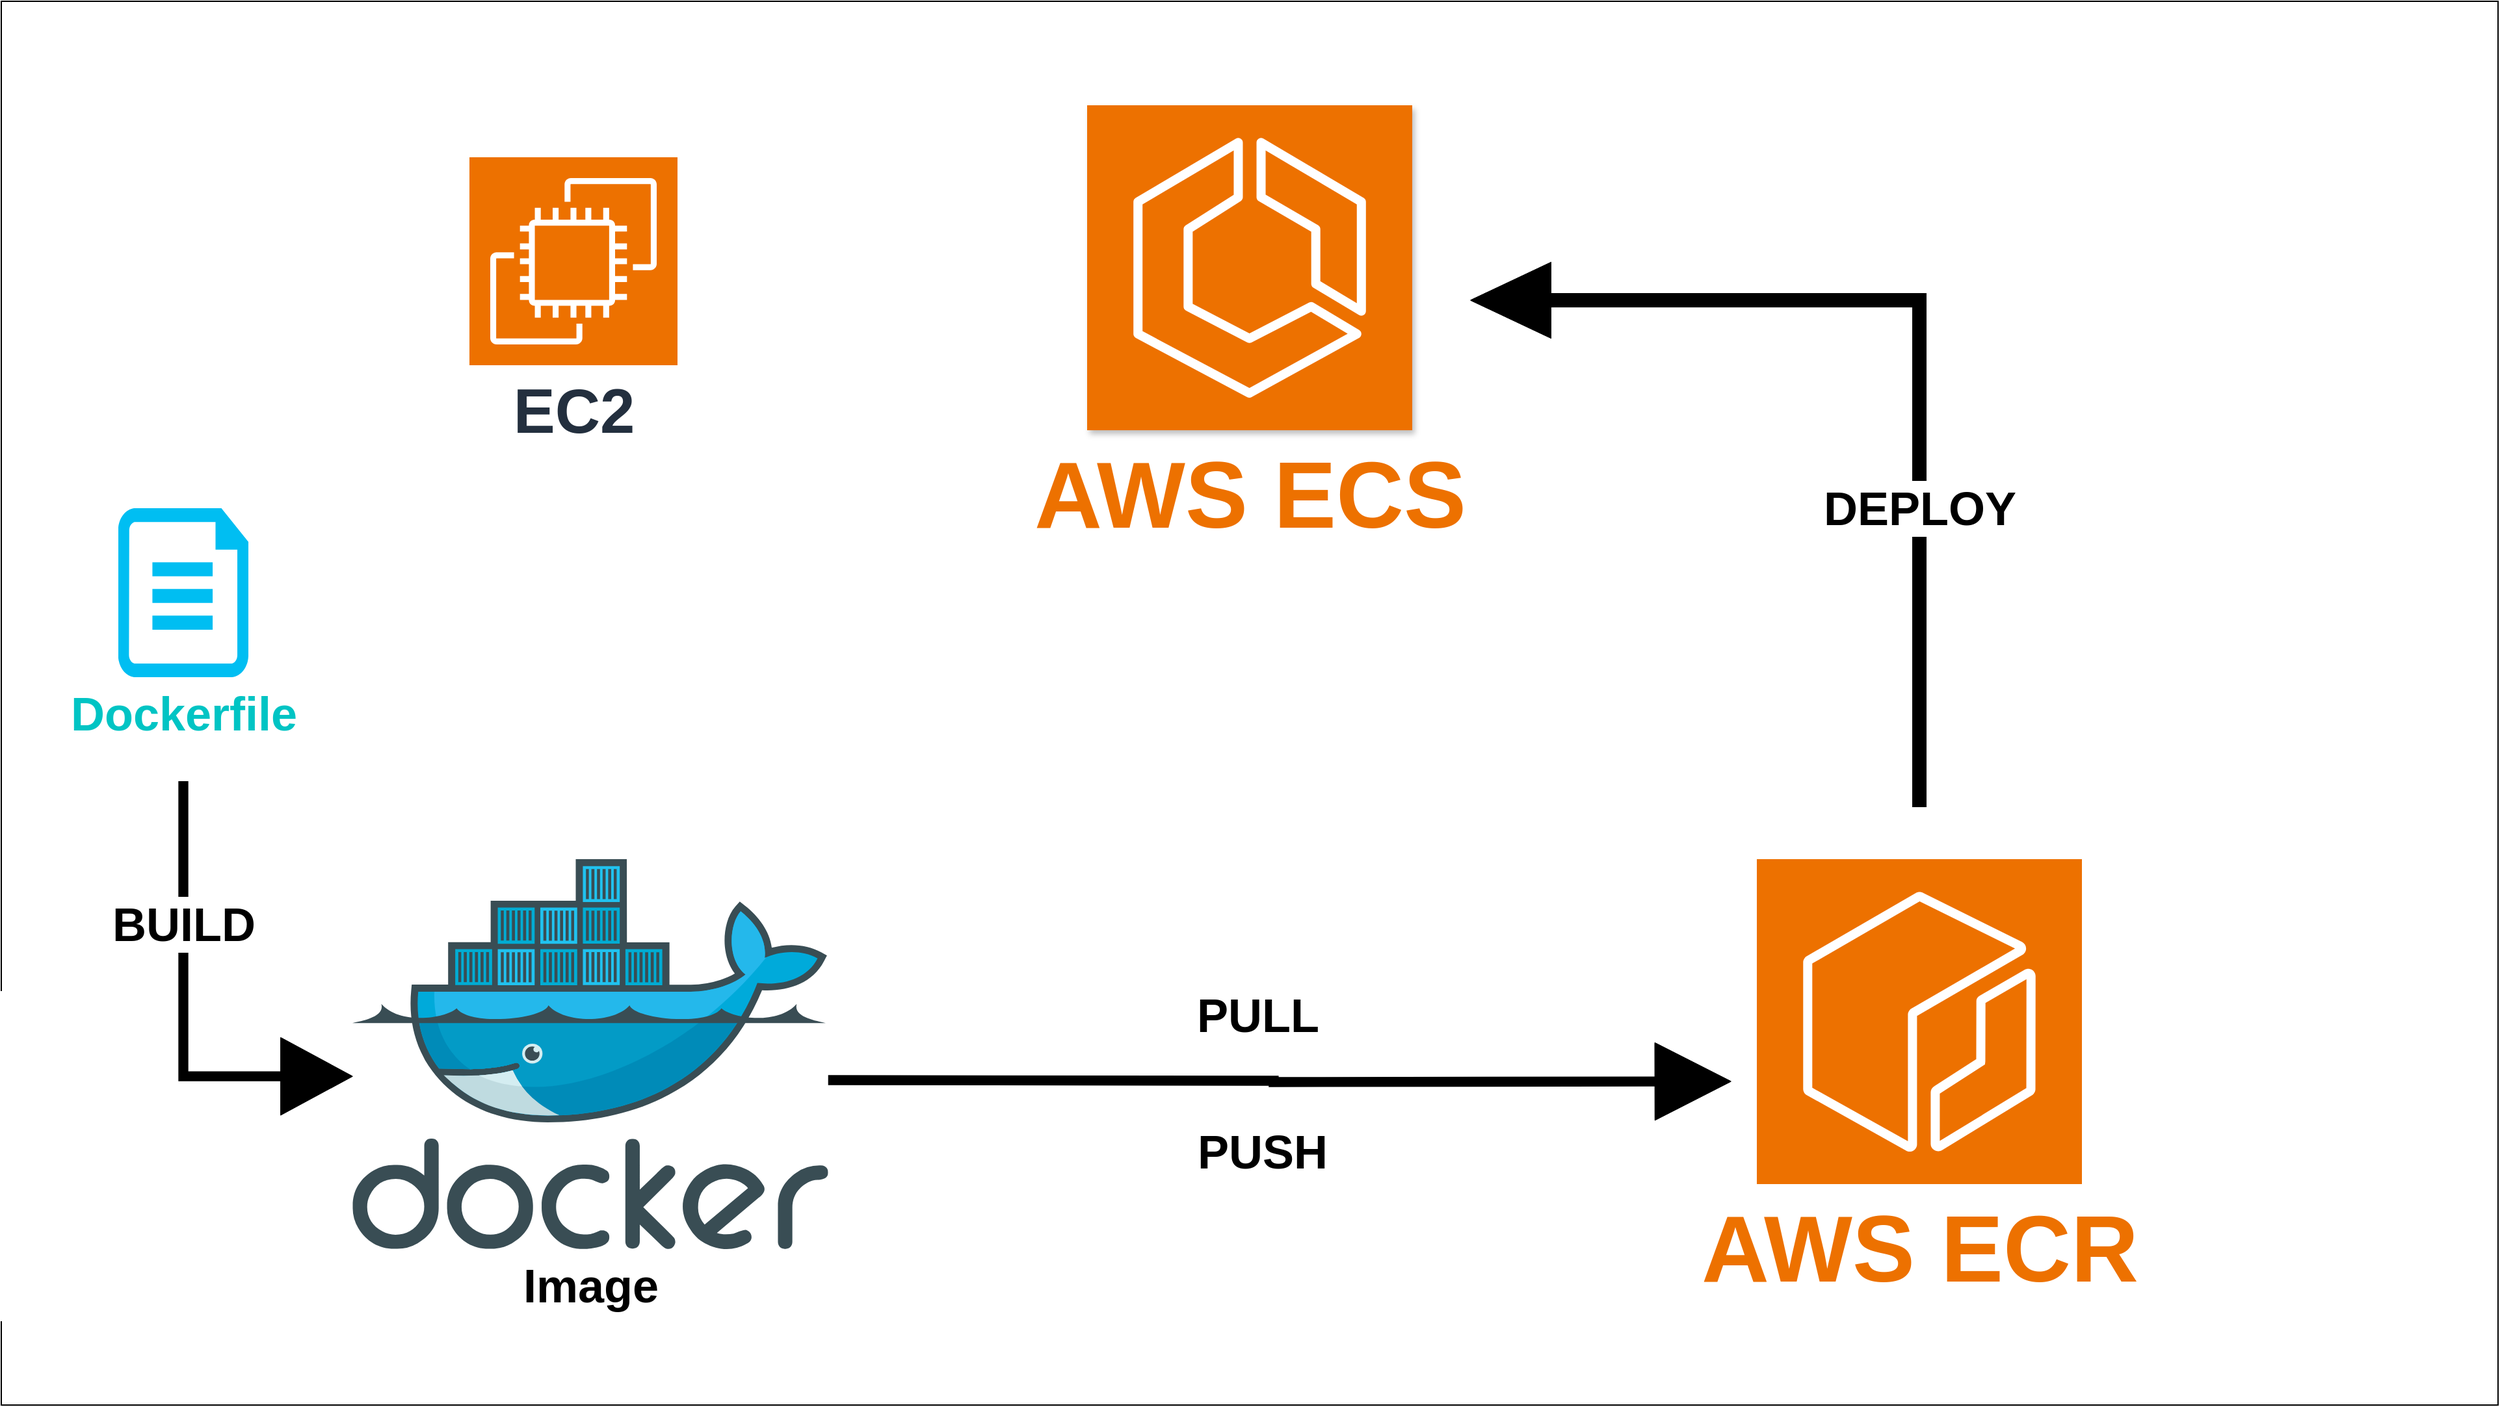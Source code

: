 <mxfile version="22.1.16" type="device">
  <diagram name="Page-1" id="R57GkpWhcWK4TwupoZsG">
    <mxGraphModel dx="1785" dy="2095" grid="1" gridSize="10" guides="1" tooltips="1" connect="1" arrows="1" fold="1" page="1" pageScale="1" pageWidth="827" pageHeight="1169" math="0" shadow="0">
      <root>
        <mxCell id="0" />
        <mxCell id="1" parent="0" />
        <mxCell id="ClodR41BTh2640jMFe-s-1" value="" style="whiteSpace=wrap;html=1;fillColor=#FFFFFF;" parent="1" vertex="1">
          <mxGeometry x="40" y="280" width="1920" height="1080" as="geometry" />
        </mxCell>
        <mxCell id="ClodR41BTh2640jMFe-s-2" value="&lt;font color=&quot;#ed7100&quot; style=&quot;font-size: 72px;&quot;&gt;&lt;b style=&quot;&quot;&gt;AWS ECS&lt;/b&gt;&lt;/font&gt;" style="sketch=0;points=[[0,0,0],[0.25,0,0],[0.5,0,0],[0.75,0,0],[1,0,0],[0,1,0],[0.25,1,0],[0.5,1,0],[0.75,1,0],[1,1,0],[0,0.25,0],[0,0.5,0],[0,0.75,0],[1,0.25,0],[1,0.5,0],[1,0.75,0]];outlineConnect=0;fontColor=#232F3E;fillColor=#ED7100;strokeColor=#ffffff;dashed=0;verticalLabelPosition=bottom;verticalAlign=top;align=center;html=1;fontSize=12;fontStyle=0;aspect=fixed;shape=mxgraph.aws4.resourceIcon;resIcon=mxgraph.aws4.ecs;shadow=1;" parent="1" vertex="1">
          <mxGeometry x="875" y="360" width="250" height="250" as="geometry" />
        </mxCell>
        <mxCell id="ClodR41BTh2640jMFe-s-11" value="&lt;b style=&quot;&quot;&gt;&lt;font style=&quot;font-size: 36px;&quot;&gt;Image&lt;/font&gt;&lt;/b&gt;" style="image;sketch=0;aspect=fixed;html=1;points=[];align=center;fontSize=12;image=img/lib/mscae/Docker.svg;" parent="1" vertex="1">
          <mxGeometry x="310" y="940" width="365.85" height="300" as="geometry" />
        </mxCell>
        <mxCell id="ClodR41BTh2640jMFe-s-12" value="&lt;font color=&quot;#ed7100&quot; style=&quot;font-size: 72px;&quot;&gt;&lt;b&gt;AWS ECR&lt;/b&gt;&lt;/font&gt;" style="sketch=0;points=[[0,0,0],[0.25,0,0],[0.5,0,0],[0.75,0,0],[1,0,0],[0,1,0],[0.25,1,0],[0.5,1,0],[0.75,1,0],[1,1,0],[0,0.25,0],[0,0.5,0],[0,0.75,0],[1,0.25,0],[1,0.5,0],[1,0.75,0]];outlineConnect=0;fontColor=#232F3E;fillColor=#ED7100;strokeColor=#ffffff;dashed=0;verticalLabelPosition=bottom;verticalAlign=top;align=center;html=1;fontSize=12;fontStyle=0;aspect=fixed;shape=mxgraph.aws4.resourceIcon;resIcon=mxgraph.aws4.ecr;" parent="1" vertex="1">
          <mxGeometry x="1390" y="940" width="250" height="250" as="geometry" />
        </mxCell>
        <mxCell id="ClodR41BTh2640jMFe-s-13" value="&lt;font color=&quot;#00c4c4&quot; style=&quot;font-size: 36px;&quot;&gt;&lt;b style=&quot;&quot;&gt;Dockerfile&lt;/b&gt;&lt;/font&gt;" style="verticalLabelPosition=bottom;html=1;verticalAlign=top;align=center;strokeColor=none;fillColor=#00BEF2;shape=mxgraph.azure.cloud_services_configuration_file;pointerEvents=1;" parent="1" vertex="1">
          <mxGeometry x="130" y="670" width="100" height="130" as="geometry" />
        </mxCell>
        <mxCell id="ClodR41BTh2640jMFe-s-24" value="&lt;font style=&quot;font-size: 36px;&quot;&gt;&lt;b&gt;BUILD&lt;/b&gt;&lt;/font&gt;" style="edgeStyle=orthogonalEdgeStyle;rounded=0;orthogonalLoop=1;jettySize=auto;html=1;entryX=0;entryY=0.557;entryDx=0;entryDy=0;entryPerimeter=0;shape=flexArrow;endWidth=51.111;endSize=17.8;width=6.667;fillColor=#000000;" parent="1" target="ClodR41BTh2640jMFe-s-11" edge="1">
          <mxGeometry x="-0.384" relative="1" as="geometry">
            <mxPoint x="180" y="880" as="sourcePoint" />
            <mxPoint x="226.707" y="1203.8" as="targetPoint" />
            <Array as="points">
              <mxPoint x="180" y="1107" />
            </Array>
            <mxPoint as="offset" />
          </mxGeometry>
        </mxCell>
        <mxCell id="ClodR41BTh2640jMFe-s-26" value="&lt;font style=&quot;font-size: 36px;&quot;&gt;&lt;b&gt;PULL&lt;/b&gt;&lt;/font&gt;" style="edgeStyle=orthogonalEdgeStyle;rounded=0;orthogonalLoop=1;jettySize=auto;html=1;shape=flexArrow;fillColor=#000000;endWidth=51.111;endSize=18.867;width=6.667;" parent="1" edge="1">
          <mxGeometry x="-0.039" y="51" relative="1" as="geometry">
            <mxPoint x="675.85" y="1110" as="sourcePoint" />
            <mxPoint x="1370" y="1111" as="targetPoint" />
            <mxPoint x="-4" y="1" as="offset" />
          </mxGeometry>
        </mxCell>
        <mxCell id="ClodR41BTh2640jMFe-s-29" value="&lt;font style=&quot;font-size: 36px;&quot;&gt;&lt;b&gt;PUSH&lt;/b&gt;&lt;/font&gt;" style="text;html=1;strokeColor=none;fillColor=none;align=center;verticalAlign=middle;whiteSpace=wrap;rounded=0;" parent="1" vertex="1">
          <mxGeometry x="980" y="1150" width="60" height="30" as="geometry" />
        </mxCell>
        <mxCell id="ClodR41BTh2640jMFe-s-31" value="&lt;font style=&quot;font-size: 36px;&quot;&gt;&lt;b&gt;DEPLOY&lt;/b&gt;&lt;/font&gt;" style="edgeStyle=orthogonalEdgeStyle;rounded=0;orthogonalLoop=1;jettySize=auto;html=1;shape=flexArrow;fillColor=#000000;endWidth=46.667;endSize=20;" parent="1" edge="1">
          <mxGeometry x="-0.391" relative="1" as="geometry">
            <mxPoint x="1515" y="900" as="sourcePoint" />
            <mxPoint x="1170" y="510" as="targetPoint" />
            <Array as="points">
              <mxPoint x="1515" y="510" />
              <mxPoint x="1160" y="510" />
            </Array>
            <mxPoint as="offset" />
          </mxGeometry>
        </mxCell>
        <mxCell id="ClodR41BTh2640jMFe-s-33" value="&lt;font style=&quot;font-size: 48px;&quot;&gt;&lt;b&gt;EC2&lt;/b&gt;&lt;/font&gt;" style="sketch=0;points=[[0,0,0],[0.25,0,0],[0.5,0,0],[0.75,0,0],[1,0,0],[0,1,0],[0.25,1,0],[0.5,1,0],[0.75,1,0],[1,1,0],[0,0.25,0],[0,0.5,0],[0,0.75,0],[1,0.25,0],[1,0.5,0],[1,0.75,0]];outlineConnect=0;fontColor=#232F3E;fillColor=#ED7100;strokeColor=#ffffff;dashed=0;verticalLabelPosition=bottom;verticalAlign=top;align=center;html=1;fontSize=12;fontStyle=0;aspect=fixed;shape=mxgraph.aws4.resourceIcon;resIcon=mxgraph.aws4.ec2;" parent="1" vertex="1">
          <mxGeometry x="400" y="400" width="160" height="160" as="geometry" />
        </mxCell>
      </root>
    </mxGraphModel>
  </diagram>
</mxfile>
